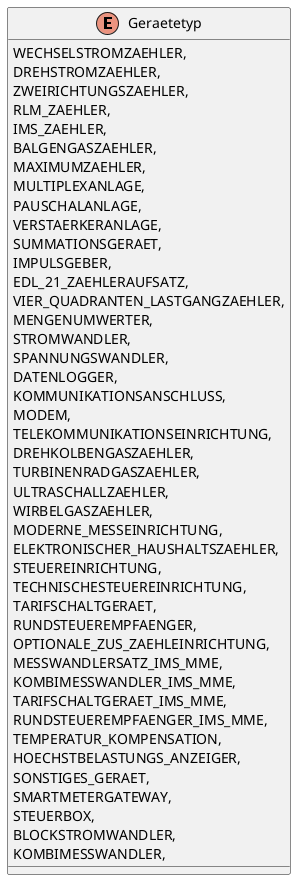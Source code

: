 @startuml
enum Geraetetyp {
    WECHSELSTROMZAEHLER,
    DREHSTROMZAEHLER,
    ZWEIRICHTUNGSZAEHLER,
    RLM_ZAEHLER,
    IMS_ZAEHLER,
    BALGENGASZAEHLER,
    MAXIMUMZAEHLER,
    MULTIPLEXANLAGE,
    PAUSCHALANLAGE,
    VERSTAERKERANLAGE,
    SUMMATIONSGERAET,
    IMPULSGEBER,
    EDL_21_ZAEHLERAUFSATZ,
    VIER_QUADRANTEN_LASTGANGZAEHLER,
    MENGENUMWERTER,
    STROMWANDLER,
    SPANNUNGSWANDLER,
    DATENLOGGER,
    KOMMUNIKATIONSANSCHLUSS,
    MODEM,
    TELEKOMMUNIKATIONSEINRICHTUNG,
    DREHKOLBENGASZAEHLER,
    TURBINENRADGASZAEHLER,
    ULTRASCHALLZAEHLER,
    WIRBELGASZAEHLER,
    MODERNE_MESSEINRICHTUNG,
    ELEKTRONISCHER_HAUSHALTSZAEHLER,
    STEUEREINRICHTUNG,
    TECHNISCHESTEUEREINRICHTUNG,
    TARIFSCHALTGERAET,
    RUNDSTEUEREMPFAENGER,
    OPTIONALE_ZUS_ZAEHLEINRICHTUNG,
    MESSWANDLERSATZ_IMS_MME,
    KOMBIMESSWANDLER_IMS_MME,
    TARIFSCHALTGERAET_IMS_MME,
    RUNDSTEUEREMPFAENGER_IMS_MME,
    TEMPERATUR_KOMPENSATION,
    HOECHSTBELASTUNGS_ANZEIGER,
    SONSTIGES_GERAET,
    SMARTMETERGATEWAY,
    STEUERBOX,
    BLOCKSTROMWANDLER,
    KOMBIMESSWANDLER,
}
@enduml
